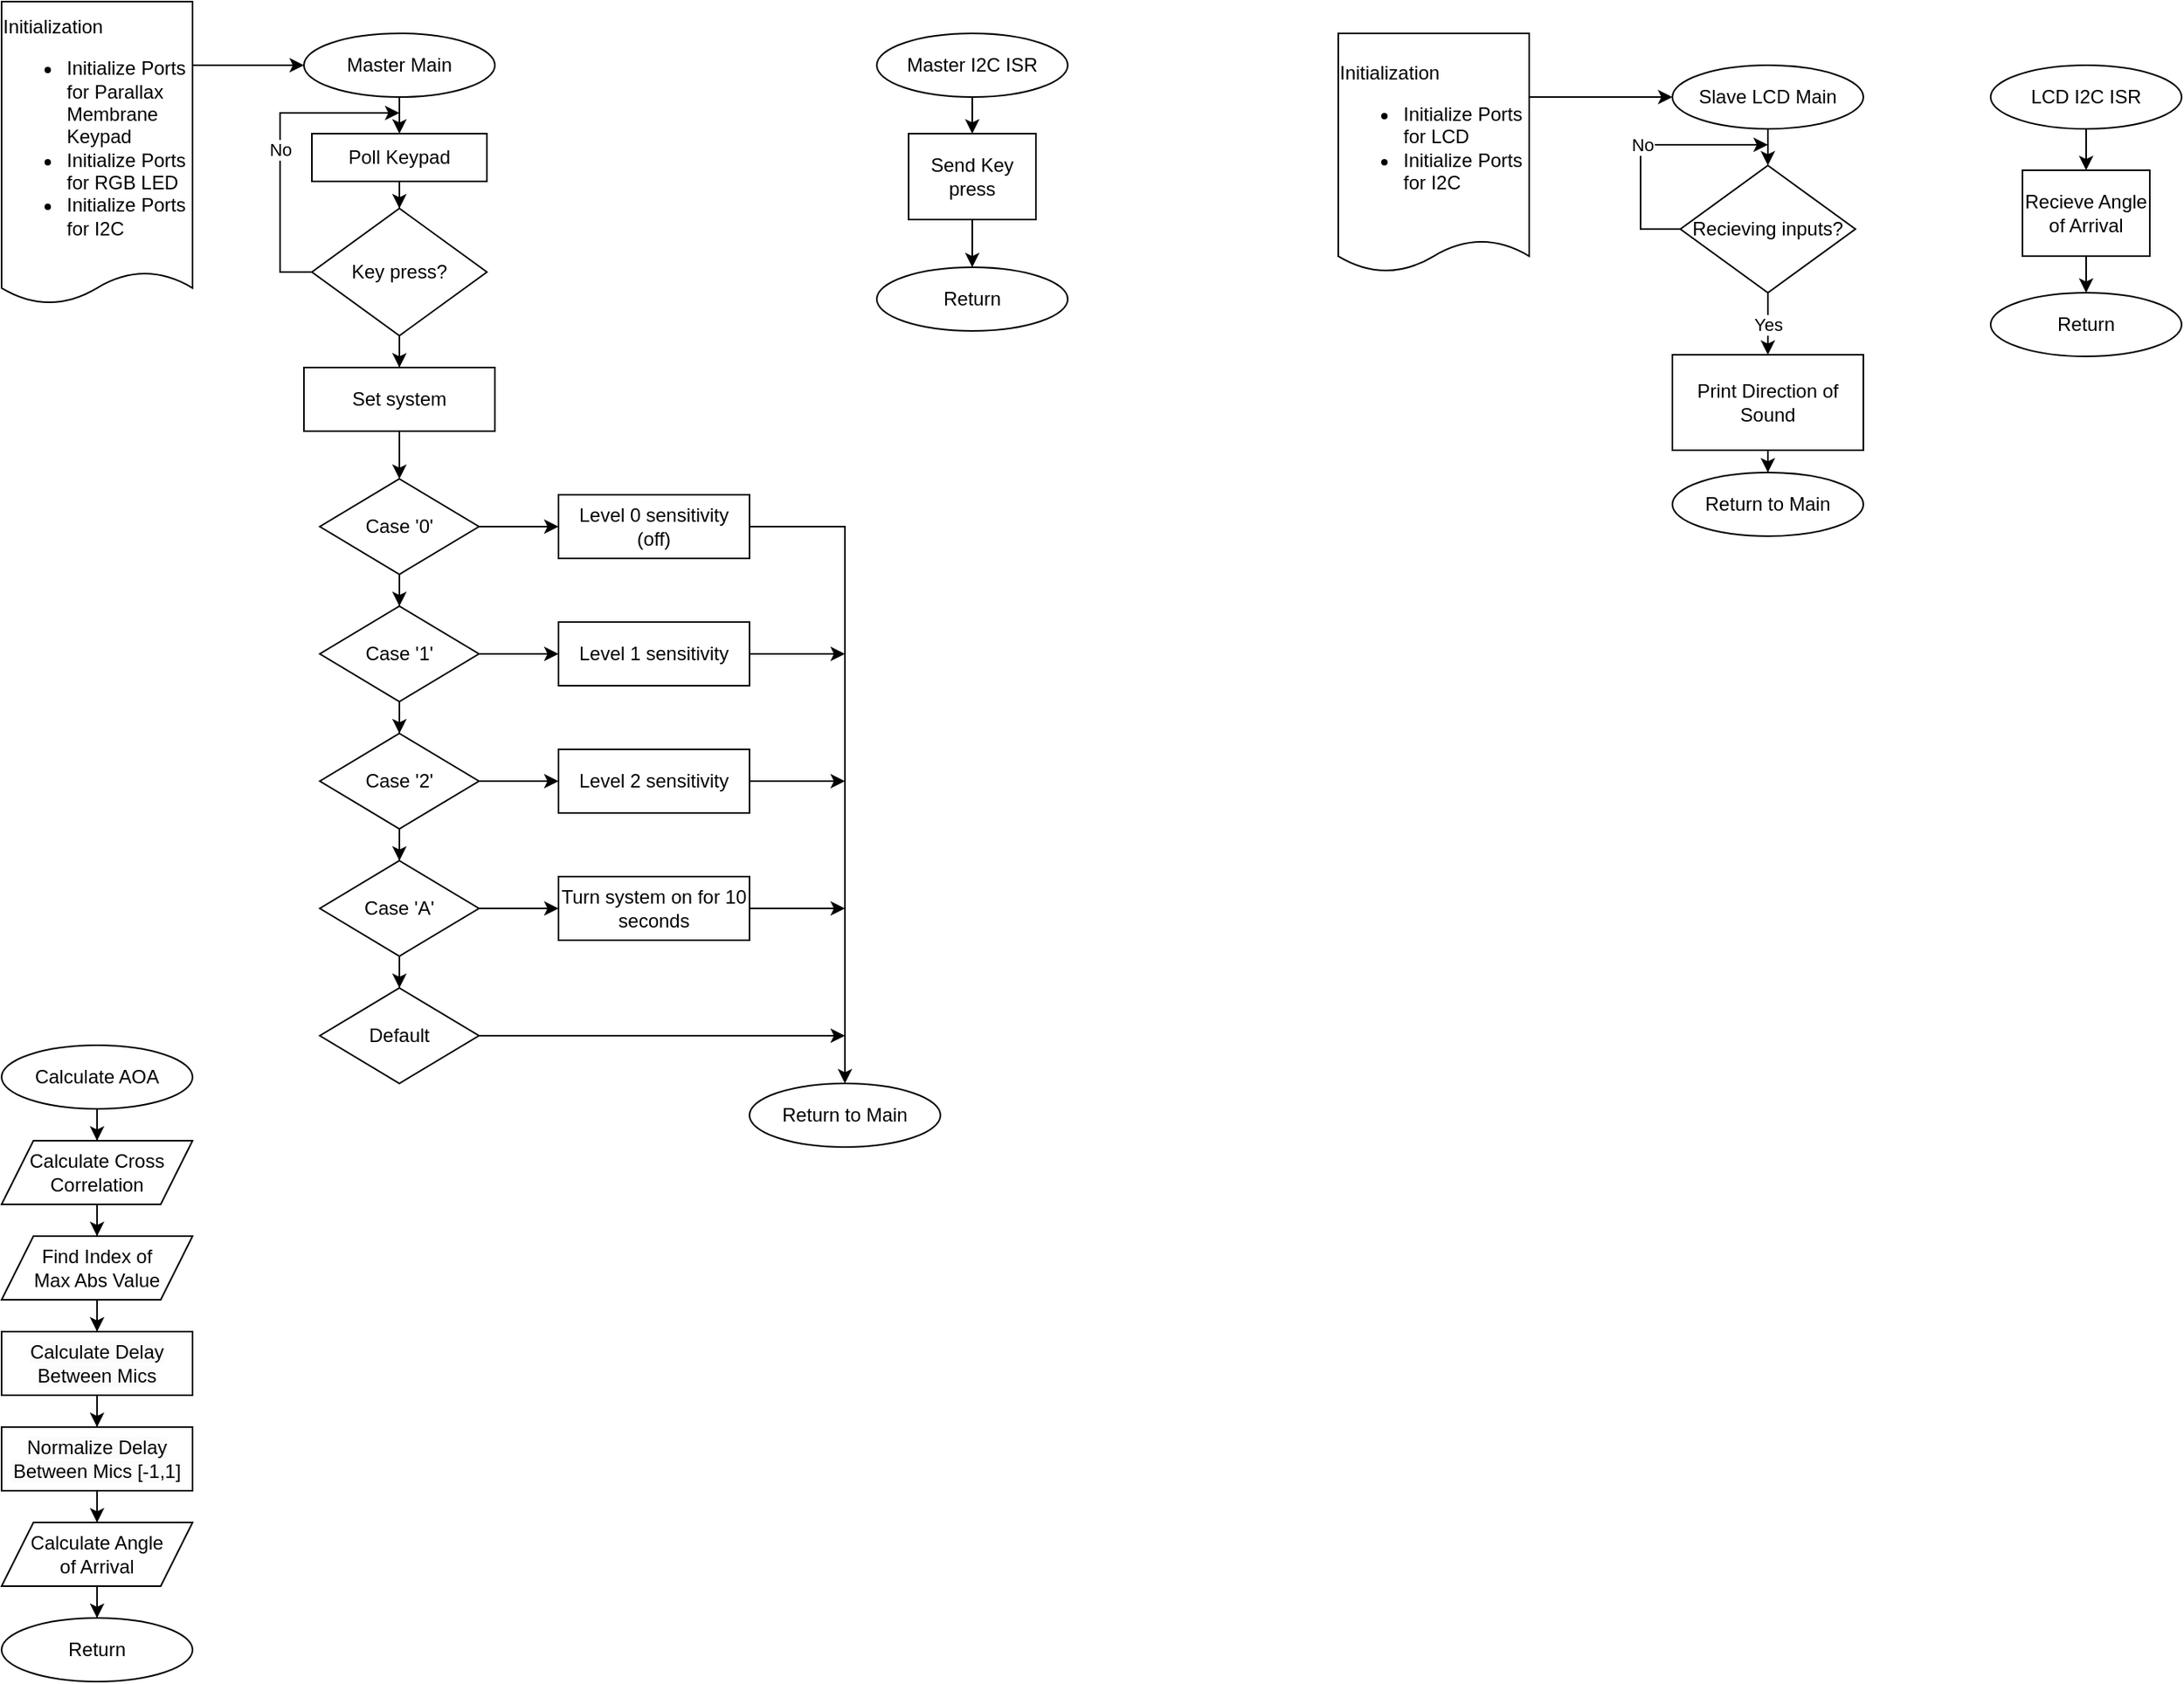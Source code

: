 <mxfile version="26.1.1">
  <diagram name="Page-1" id="QlGo6F7g1VgJL9JpE5FB">
    <mxGraphModel dx="1042" dy="1242" grid="1" gridSize="10" guides="1" tooltips="1" connect="1" arrows="1" fold="1" page="1" pageScale="1" pageWidth="850" pageHeight="1100" math="0" shadow="0">
      <root>
        <mxCell id="0" />
        <mxCell id="1" parent="0" />
        <mxCell id="Belp7KSCJHB1VM08Ku4f-44" style="edgeStyle=orthogonalEdgeStyle;rounded=0;orthogonalLoop=1;jettySize=auto;html=1;entryX=0;entryY=0.5;entryDx=0;entryDy=0;" parent="1" source="Belp7KSCJHB1VM08Ku4f-1" target="Belp7KSCJHB1VM08Ku4f-2" edge="1">
          <mxGeometry relative="1" as="geometry">
            <Array as="points">
              <mxPoint x="180" y="63" />
              <mxPoint x="180" y="63" />
            </Array>
          </mxGeometry>
        </mxCell>
        <mxCell id="Belp7KSCJHB1VM08Ku4f-1" value="&lt;div style=&quot;text-align: left;&quot;&gt;&lt;span style=&quot;background-color: initial;&quot;&gt;Initialization&lt;/span&gt;&lt;/div&gt;&lt;div style=&quot;text-align: left;&quot;&gt;&lt;ul&gt;&lt;li&gt;&lt;span style=&quot;background-color: initial;&quot;&gt;Initialize Ports for Parallax Membrane Keypad&lt;/span&gt;&lt;/li&gt;&lt;li&gt;&lt;span style=&quot;background-color: initial;&quot;&gt;Initialize Ports for RGB LED&lt;/span&gt;&lt;/li&gt;&lt;li&gt;&lt;span style=&quot;background-color: initial;&quot;&gt;Initialize Ports for I2C&lt;/span&gt;&lt;/li&gt;&lt;/ul&gt;&lt;/div&gt;" style="shape=document;whiteSpace=wrap;html=1;boundedLbl=1;size=0.105;" parent="1" vertex="1">
          <mxGeometry x="40" y="23" width="120" height="190" as="geometry" />
        </mxCell>
        <mxCell id="Belp7KSCJHB1VM08Ku4f-6" style="edgeStyle=orthogonalEdgeStyle;rounded=0;orthogonalLoop=1;jettySize=auto;html=1;entryX=0.5;entryY=0;entryDx=0;entryDy=0;" parent="1" source="Belp7KSCJHB1VM08Ku4f-2" target="Belp7KSCJHB1VM08Ku4f-3" edge="1">
          <mxGeometry relative="1" as="geometry" />
        </mxCell>
        <mxCell id="Belp7KSCJHB1VM08Ku4f-2" value="Master Main" style="ellipse;whiteSpace=wrap;html=1;" parent="1" vertex="1">
          <mxGeometry x="230" y="43" width="120" height="40" as="geometry" />
        </mxCell>
        <mxCell id="Belp7KSCJHB1VM08Ku4f-7" style="edgeStyle=orthogonalEdgeStyle;rounded=0;orthogonalLoop=1;jettySize=auto;html=1;" parent="1" source="Belp7KSCJHB1VM08Ku4f-3" target="Belp7KSCJHB1VM08Ku4f-4" edge="1">
          <mxGeometry relative="1" as="geometry" />
        </mxCell>
        <mxCell id="Belp7KSCJHB1VM08Ku4f-3" value="Poll Keypad" style="rounded=0;whiteSpace=wrap;html=1;" parent="1" vertex="1">
          <mxGeometry x="235" y="106" width="110" height="30" as="geometry" />
        </mxCell>
        <mxCell id="Belp7KSCJHB1VM08Ku4f-8" value="No" style="edgeStyle=orthogonalEdgeStyle;rounded=0;orthogonalLoop=1;jettySize=auto;html=1;exitX=0;exitY=0.5;exitDx=0;exitDy=0;" parent="1" source="Belp7KSCJHB1VM08Ku4f-4" edge="1">
          <mxGeometry relative="1" as="geometry">
            <mxPoint x="290" y="93" as="targetPoint" />
            <Array as="points">
              <mxPoint x="215" y="193" />
              <mxPoint x="215" y="93" />
            </Array>
          </mxGeometry>
        </mxCell>
        <mxCell id="Belp7KSCJHB1VM08Ku4f-14" style="edgeStyle=orthogonalEdgeStyle;rounded=0;orthogonalLoop=1;jettySize=auto;html=1;entryX=0.5;entryY=0;entryDx=0;entryDy=0;" parent="1" source="Belp7KSCJHB1VM08Ku4f-4" target="Belp7KSCJHB1VM08Ku4f-9" edge="1">
          <mxGeometry relative="1" as="geometry" />
        </mxCell>
        <mxCell id="Belp7KSCJHB1VM08Ku4f-4" value="Key press?" style="rhombus;whiteSpace=wrap;html=1;" parent="1" vertex="1">
          <mxGeometry x="235" y="153" width="110" height="80" as="geometry" />
        </mxCell>
        <mxCell id="Belp7KSCJHB1VM08Ku4f-15" value="" style="edgeStyle=orthogonalEdgeStyle;rounded=0;orthogonalLoop=1;jettySize=auto;html=1;" parent="1" source="Belp7KSCJHB1VM08Ku4f-9" target="Belp7KSCJHB1VM08Ku4f-10" edge="1">
          <mxGeometry relative="1" as="geometry" />
        </mxCell>
        <mxCell id="Belp7KSCJHB1VM08Ku4f-9" value="Set system" style="rounded=0;whiteSpace=wrap;html=1;" parent="1" vertex="1">
          <mxGeometry x="230" y="253" width="120" height="40" as="geometry" />
        </mxCell>
        <mxCell id="Belp7KSCJHB1VM08Ku4f-16" value="" style="edgeStyle=orthogonalEdgeStyle;rounded=0;orthogonalLoop=1;jettySize=auto;html=1;" parent="1" source="Belp7KSCJHB1VM08Ku4f-10" target="Belp7KSCJHB1VM08Ku4f-11" edge="1">
          <mxGeometry relative="1" as="geometry" />
        </mxCell>
        <mxCell id="Belp7KSCJHB1VM08Ku4f-38" style="edgeStyle=orthogonalEdgeStyle;rounded=0;orthogonalLoop=1;jettySize=auto;html=1;entryX=0.5;entryY=0;entryDx=0;entryDy=0;" parent="1" source="Belp7KSCJHB1VM08Ku4f-10" target="Belp7KSCJHB1VM08Ku4f-21" edge="1">
          <mxGeometry relative="1" as="geometry" />
        </mxCell>
        <mxCell id="Belp7KSCJHB1VM08Ku4f-10" value="Case &#39;0&#39;" style="rhombus;whiteSpace=wrap;html=1;" parent="1" vertex="1">
          <mxGeometry x="240" y="323" width="100" height="60" as="geometry" />
        </mxCell>
        <mxCell id="Belp7KSCJHB1VM08Ku4f-34" style="edgeStyle=orthogonalEdgeStyle;rounded=0;orthogonalLoop=1;jettySize=auto;html=1;entryX=0.5;entryY=0;entryDx=0;entryDy=0;" parent="1" source="Belp7KSCJHB1VM08Ku4f-11" edge="1">
          <mxGeometry relative="1" as="geometry">
            <mxPoint x="570" y="703" as="targetPoint" />
            <Array as="points">
              <mxPoint x="570" y="353" />
            </Array>
          </mxGeometry>
        </mxCell>
        <mxCell id="Belp7KSCJHB1VM08Ku4f-11" value="Level 0 sensitivity&lt;br&gt;(off)" style="rounded=0;whiteSpace=wrap;html=1;" parent="1" vertex="1">
          <mxGeometry x="390" y="333" width="120" height="40" as="geometry" />
        </mxCell>
        <mxCell id="Belp7KSCJHB1VM08Ku4f-20" value="" style="edgeStyle=orthogonalEdgeStyle;rounded=0;orthogonalLoop=1;jettySize=auto;html=1;" parent="1" source="Belp7KSCJHB1VM08Ku4f-21" target="Belp7KSCJHB1VM08Ku4f-22" edge="1">
          <mxGeometry relative="1" as="geometry" />
        </mxCell>
        <mxCell id="Belp7KSCJHB1VM08Ku4f-40" style="edgeStyle=orthogonalEdgeStyle;rounded=0;orthogonalLoop=1;jettySize=auto;html=1;entryX=0.5;entryY=0;entryDx=0;entryDy=0;" parent="1" source="Belp7KSCJHB1VM08Ku4f-21" target="Belp7KSCJHB1VM08Ku4f-24" edge="1">
          <mxGeometry relative="1" as="geometry" />
        </mxCell>
        <mxCell id="Belp7KSCJHB1VM08Ku4f-21" value="Case &#39;1&#39;" style="rhombus;whiteSpace=wrap;html=1;" parent="1" vertex="1">
          <mxGeometry x="240" y="403" width="100" height="60" as="geometry" />
        </mxCell>
        <mxCell id="Belp7KSCJHB1VM08Ku4f-35" style="edgeStyle=orthogonalEdgeStyle;rounded=0;orthogonalLoop=1;jettySize=auto;html=1;" parent="1" source="Belp7KSCJHB1VM08Ku4f-22" edge="1">
          <mxGeometry relative="1" as="geometry">
            <mxPoint x="570" y="433" as="targetPoint" />
          </mxGeometry>
        </mxCell>
        <mxCell id="Belp7KSCJHB1VM08Ku4f-22" value="Level 1 sensitivity" style="rounded=0;whiteSpace=wrap;html=1;" parent="1" vertex="1">
          <mxGeometry x="390" y="413" width="120" height="40" as="geometry" />
        </mxCell>
        <mxCell id="Belp7KSCJHB1VM08Ku4f-23" value="" style="edgeStyle=orthogonalEdgeStyle;rounded=0;orthogonalLoop=1;jettySize=auto;html=1;" parent="1" source="Belp7KSCJHB1VM08Ku4f-24" target="Belp7KSCJHB1VM08Ku4f-25" edge="1">
          <mxGeometry relative="1" as="geometry" />
        </mxCell>
        <mxCell id="Belp7KSCJHB1VM08Ku4f-41" style="edgeStyle=orthogonalEdgeStyle;rounded=0;orthogonalLoop=1;jettySize=auto;html=1;entryX=0.5;entryY=0;entryDx=0;entryDy=0;" parent="1" source="Belp7KSCJHB1VM08Ku4f-24" target="Belp7KSCJHB1VM08Ku4f-27" edge="1">
          <mxGeometry relative="1" as="geometry" />
        </mxCell>
        <mxCell id="Belp7KSCJHB1VM08Ku4f-24" value="Case &#39;2&#39;" style="rhombus;whiteSpace=wrap;html=1;" parent="1" vertex="1">
          <mxGeometry x="240" y="483" width="100" height="60" as="geometry" />
        </mxCell>
        <mxCell id="Belp7KSCJHB1VM08Ku4f-36" style="edgeStyle=orthogonalEdgeStyle;rounded=0;orthogonalLoop=1;jettySize=auto;html=1;" parent="1" source="Belp7KSCJHB1VM08Ku4f-25" edge="1">
          <mxGeometry relative="1" as="geometry">
            <mxPoint x="570" y="513" as="targetPoint" />
          </mxGeometry>
        </mxCell>
        <mxCell id="Belp7KSCJHB1VM08Ku4f-25" value="Level 2 sensitivity" style="rounded=0;whiteSpace=wrap;html=1;" parent="1" vertex="1">
          <mxGeometry x="390" y="493" width="120" height="40" as="geometry" />
        </mxCell>
        <mxCell id="Belp7KSCJHB1VM08Ku4f-26" value="" style="edgeStyle=orthogonalEdgeStyle;rounded=0;orthogonalLoop=1;jettySize=auto;html=1;" parent="1" source="Belp7KSCJHB1VM08Ku4f-27" target="Belp7KSCJHB1VM08Ku4f-28" edge="1">
          <mxGeometry relative="1" as="geometry" />
        </mxCell>
        <mxCell id="Belp7KSCJHB1VM08Ku4f-42" style="edgeStyle=orthogonalEdgeStyle;rounded=0;orthogonalLoop=1;jettySize=auto;html=1;entryX=0.5;entryY=0;entryDx=0;entryDy=0;" parent="1" source="Belp7KSCJHB1VM08Ku4f-27" target="Belp7KSCJHB1VM08Ku4f-30" edge="1">
          <mxGeometry relative="1" as="geometry" />
        </mxCell>
        <mxCell id="Belp7KSCJHB1VM08Ku4f-27" value="Case &#39;A&#39;" style="rhombus;whiteSpace=wrap;html=1;" parent="1" vertex="1">
          <mxGeometry x="240" y="563" width="100" height="60" as="geometry" />
        </mxCell>
        <mxCell id="Belp7KSCJHB1VM08Ku4f-37" style="edgeStyle=orthogonalEdgeStyle;rounded=0;orthogonalLoop=1;jettySize=auto;html=1;" parent="1" source="Belp7KSCJHB1VM08Ku4f-28" edge="1">
          <mxGeometry relative="1" as="geometry">
            <mxPoint x="570" y="593" as="targetPoint" />
          </mxGeometry>
        </mxCell>
        <mxCell id="Belp7KSCJHB1VM08Ku4f-28" value="Turn system on for 10 seconds" style="rounded=0;whiteSpace=wrap;html=1;" parent="1" vertex="1">
          <mxGeometry x="390" y="573" width="120" height="40" as="geometry" />
        </mxCell>
        <mxCell id="Belp7KSCJHB1VM08Ku4f-43" style="edgeStyle=orthogonalEdgeStyle;rounded=0;orthogonalLoop=1;jettySize=auto;html=1;" parent="1" source="Belp7KSCJHB1VM08Ku4f-30" edge="1">
          <mxGeometry relative="1" as="geometry">
            <mxPoint x="570" y="673" as="targetPoint" />
          </mxGeometry>
        </mxCell>
        <mxCell id="Belp7KSCJHB1VM08Ku4f-30" value="Default" style="rhombus;whiteSpace=wrap;html=1;" parent="1" vertex="1">
          <mxGeometry x="240" y="643" width="100" height="60" as="geometry" />
        </mxCell>
        <mxCell id="Belp7KSCJHB1VM08Ku4f-33" value="Return to Main" style="ellipse;whiteSpace=wrap;html=1;" parent="1" vertex="1">
          <mxGeometry x="510" y="703" width="120" height="40" as="geometry" />
        </mxCell>
        <mxCell id="Belp7KSCJHB1VM08Ku4f-53" style="edgeStyle=orthogonalEdgeStyle;rounded=0;orthogonalLoop=1;jettySize=auto;html=1;entryX=0.5;entryY=0;entryDx=0;entryDy=0;" parent="1" source="Belp7KSCJHB1VM08Ku4f-46" edge="1">
          <mxGeometry relative="1" as="geometry">
            <mxPoint x="650" y="106.0" as="targetPoint" />
          </mxGeometry>
        </mxCell>
        <mxCell id="Belp7KSCJHB1VM08Ku4f-46" value="Master I2C ISR" style="ellipse;whiteSpace=wrap;html=1;" parent="1" vertex="1">
          <mxGeometry x="590" y="43" width="120" height="40" as="geometry" />
        </mxCell>
        <mxCell id="Belp7KSCJHB1VM08Ku4f-47" value="Return" style="ellipse;whiteSpace=wrap;html=1;" parent="1" vertex="1">
          <mxGeometry x="590" y="190" width="120" height="40" as="geometry" />
        </mxCell>
        <mxCell id="Belp7KSCJHB1VM08Ku4f-56" style="edgeStyle=orthogonalEdgeStyle;rounded=0;orthogonalLoop=1;jettySize=auto;html=1;entryX=0.5;entryY=0;entryDx=0;entryDy=0;" parent="1" source="Belp7KSCJHB1VM08Ku4f-49" target="Belp7KSCJHB1VM08Ku4f-47" edge="1">
          <mxGeometry relative="1" as="geometry" />
        </mxCell>
        <mxCell id="Belp7KSCJHB1VM08Ku4f-49" value="Send Key press" style="rounded=0;whiteSpace=wrap;html=1;" parent="1" vertex="1">
          <mxGeometry x="610" y="106" width="80" height="54" as="geometry" />
        </mxCell>
        <mxCell id="Belp7KSCJHB1VM08Ku4f-77" style="edgeStyle=orthogonalEdgeStyle;rounded=0;orthogonalLoop=1;jettySize=auto;html=1;entryX=0;entryY=0.5;entryDx=0;entryDy=0;" parent="1" source="Belp7KSCJHB1VM08Ku4f-78" target="Belp7KSCJHB1VM08Ku4f-80" edge="1">
          <mxGeometry relative="1" as="geometry">
            <Array as="points">
              <mxPoint x="1030" y="83" />
              <mxPoint x="1030" y="83" />
            </Array>
          </mxGeometry>
        </mxCell>
        <mxCell id="Belp7KSCJHB1VM08Ku4f-78" value="&lt;div style=&quot;text-align: left;&quot;&gt;&lt;span style=&quot;background-color: initial;&quot;&gt;Initialization&lt;/span&gt;&lt;/div&gt;&lt;div style=&quot;text-align: left;&quot;&gt;&lt;ul&gt;&lt;li&gt;&lt;span style=&quot;background-color: initial;&quot;&gt;Initialize Ports for LCD&lt;/span&gt;&lt;/li&gt;&lt;li&gt;&lt;span style=&quot;background-color: initial;&quot;&gt;Initialize Ports for I2C&lt;/span&gt;&lt;/li&gt;&lt;/ul&gt;&lt;/div&gt;" style="shape=document;whiteSpace=wrap;html=1;boundedLbl=1;size=0.133;" parent="1" vertex="1">
          <mxGeometry x="880" y="43" width="120" height="150" as="geometry" />
        </mxCell>
        <mxCell id="Belp7KSCJHB1VM08Ku4f-79" value="" style="edgeStyle=orthogonalEdgeStyle;rounded=0;orthogonalLoop=1;jettySize=auto;html=1;" parent="1" source="Belp7KSCJHB1VM08Ku4f-80" target="Belp7KSCJHB1VM08Ku4f-83" edge="1">
          <mxGeometry relative="1" as="geometry" />
        </mxCell>
        <mxCell id="Belp7KSCJHB1VM08Ku4f-80" value="Slave LCD Main" style="ellipse;whiteSpace=wrap;html=1;" parent="1" vertex="1">
          <mxGeometry x="1090" y="63" width="120" height="40" as="geometry" />
        </mxCell>
        <mxCell id="Belp7KSCJHB1VM08Ku4f-81" value="No" style="edgeStyle=orthogonalEdgeStyle;rounded=0;orthogonalLoop=1;jettySize=auto;html=1;" parent="1" source="Belp7KSCJHB1VM08Ku4f-83" edge="1">
          <mxGeometry relative="1" as="geometry">
            <mxPoint x="1150" y="113" as="targetPoint" />
            <Array as="points">
              <mxPoint x="1070" y="166" />
              <mxPoint x="1070" y="113" />
            </Array>
          </mxGeometry>
        </mxCell>
        <mxCell id="Belp7KSCJHB1VM08Ku4f-82" value="Yes" style="edgeStyle=orthogonalEdgeStyle;rounded=0;orthogonalLoop=1;jettySize=auto;html=1;" parent="1" source="Belp7KSCJHB1VM08Ku4f-83" target="Belp7KSCJHB1VM08Ku4f-85" edge="1">
          <mxGeometry relative="1" as="geometry" />
        </mxCell>
        <mxCell id="Belp7KSCJHB1VM08Ku4f-83" value="Recieving inputs?" style="rhombus;whiteSpace=wrap;html=1;" parent="1" vertex="1">
          <mxGeometry x="1095" y="126" width="110" height="80" as="geometry" />
        </mxCell>
        <mxCell id="Belp7KSCJHB1VM08Ku4f-84" value="" style="edgeStyle=orthogonalEdgeStyle;rounded=0;orthogonalLoop=1;jettySize=auto;html=1;" parent="1" source="Belp7KSCJHB1VM08Ku4f-85" target="Belp7KSCJHB1VM08Ku4f-86" edge="1">
          <mxGeometry relative="1" as="geometry" />
        </mxCell>
        <mxCell id="Belp7KSCJHB1VM08Ku4f-85" value="Print Direction of Sound" style="rounded=0;whiteSpace=wrap;html=1;" parent="1" vertex="1">
          <mxGeometry x="1090" y="245" width="120" height="60" as="geometry" />
        </mxCell>
        <mxCell id="Belp7KSCJHB1VM08Ku4f-86" value="Return to Main" style="ellipse;whiteSpace=wrap;html=1;" parent="1" vertex="1">
          <mxGeometry x="1090" y="319" width="120" height="40" as="geometry" />
        </mxCell>
        <mxCell id="Belp7KSCJHB1VM08Ku4f-97" value="" style="edgeStyle=orthogonalEdgeStyle;rounded=0;orthogonalLoop=1;jettySize=auto;html=1;" parent="1" source="Belp7KSCJHB1VM08Ku4f-88" target="Belp7KSCJHB1VM08Ku4f-96" edge="1">
          <mxGeometry relative="1" as="geometry" />
        </mxCell>
        <mxCell id="Belp7KSCJHB1VM08Ku4f-88" value="LCD I2C ISR" style="ellipse;whiteSpace=wrap;html=1;" parent="1" vertex="1">
          <mxGeometry x="1290" y="63" width="120" height="40" as="geometry" />
        </mxCell>
        <mxCell id="Belp7KSCJHB1VM08Ku4f-89" value="Return" style="ellipse;whiteSpace=wrap;html=1;" parent="1" vertex="1">
          <mxGeometry x="1290" y="206" width="120" height="40" as="geometry" />
        </mxCell>
        <mxCell id="Belp7KSCJHB1VM08Ku4f-95" style="edgeStyle=orthogonalEdgeStyle;rounded=0;orthogonalLoop=1;jettySize=auto;html=1;entryX=0.5;entryY=0;entryDx=0;entryDy=0;" parent="1" source="Belp7KSCJHB1VM08Ku4f-96" target="Belp7KSCJHB1VM08Ku4f-89" edge="1">
          <mxGeometry relative="1" as="geometry" />
        </mxCell>
        <mxCell id="Belp7KSCJHB1VM08Ku4f-96" value="Recieve Angle of Arrival" style="rounded=0;whiteSpace=wrap;html=1;" parent="1" vertex="1">
          <mxGeometry x="1310" y="129" width="80" height="54" as="geometry" />
        </mxCell>
        <mxCell id="SFjJOxJi0NLP_74iK4za-13" style="edgeStyle=orthogonalEdgeStyle;rounded=0;orthogonalLoop=1;jettySize=auto;html=1;entryX=0.5;entryY=0;entryDx=0;entryDy=0;" edge="1" parent="1" source="SFjJOxJi0NLP_74iK4za-1" target="SFjJOxJi0NLP_74iK4za-8">
          <mxGeometry relative="1" as="geometry" />
        </mxCell>
        <mxCell id="SFjJOxJi0NLP_74iK4za-1" value="Calculate AOA" style="ellipse;whiteSpace=wrap;html=1;" vertex="1" parent="1">
          <mxGeometry x="40" y="679" width="120" height="40" as="geometry" />
        </mxCell>
        <mxCell id="SFjJOxJi0NLP_74iK4za-16" style="edgeStyle=orthogonalEdgeStyle;rounded=0;orthogonalLoop=1;jettySize=auto;html=1;entryX=0.5;entryY=0;entryDx=0;entryDy=0;" edge="1" parent="1" source="SFjJOxJi0NLP_74iK4za-6" target="SFjJOxJi0NLP_74iK4za-7">
          <mxGeometry relative="1" as="geometry" />
        </mxCell>
        <mxCell id="SFjJOxJi0NLP_74iK4za-6" value="&lt;span style=&quot;color: rgb(0, 0, 0); font-family: Helvetica; font-size: 12px; font-style: normal; font-variant-ligatures: normal; font-variant-caps: normal; font-weight: 400; letter-spacing: normal; orphans: 2; text-align: center; text-indent: 0px; text-transform: none; widows: 2; word-spacing: 0px; -webkit-text-stroke-width: 0px; white-space: normal; background-color: rgb(251, 251, 251); text-decoration-thickness: initial; text-decoration-style: initial; text-decoration-color: initial; display: inline !important; float: none;&quot;&gt;Calculate Delay Between Mics&lt;/span&gt;" style="rounded=0;whiteSpace=wrap;html=1;" vertex="1" parent="1">
          <mxGeometry x="40" y="859" width="120" height="40" as="geometry" />
        </mxCell>
        <mxCell id="SFjJOxJi0NLP_74iK4za-17" style="edgeStyle=orthogonalEdgeStyle;rounded=0;orthogonalLoop=1;jettySize=auto;html=1;entryX=0.5;entryY=0;entryDx=0;entryDy=0;" edge="1" parent="1" source="SFjJOxJi0NLP_74iK4za-7" target="SFjJOxJi0NLP_74iK4za-10">
          <mxGeometry relative="1" as="geometry" />
        </mxCell>
        <mxCell id="SFjJOxJi0NLP_74iK4za-7" value="&lt;span style=&quot;color: rgb(0, 0, 0); font-family: Helvetica; font-size: 12px; font-style: normal; font-variant-ligatures: normal; font-variant-caps: normal; font-weight: 400; letter-spacing: normal; orphans: 2; text-align: center; text-indent: 0px; text-transform: none; widows: 2; word-spacing: 0px; -webkit-text-stroke-width: 0px; white-space: normal; background-color: rgb(251, 251, 251); text-decoration-thickness: initial; text-decoration-style: initial; text-decoration-color: initial; display: inline !important; float: none;&quot;&gt;Normalize Delay Between Mics [-1,1]&lt;/span&gt;" style="rounded=0;whiteSpace=wrap;html=1;" vertex="1" parent="1">
          <mxGeometry x="40" y="919" width="120" height="40" as="geometry" />
        </mxCell>
        <mxCell id="SFjJOxJi0NLP_74iK4za-14" style="edgeStyle=orthogonalEdgeStyle;rounded=0;orthogonalLoop=1;jettySize=auto;html=1;entryX=0.5;entryY=0;entryDx=0;entryDy=0;" edge="1" parent="1" source="SFjJOxJi0NLP_74iK4za-8" target="SFjJOxJi0NLP_74iK4za-9">
          <mxGeometry relative="1" as="geometry" />
        </mxCell>
        <mxCell id="SFjJOxJi0NLP_74iK4za-8" value="Calculate Cross Correlation" style="shape=parallelogram;perimeter=parallelogramPerimeter;whiteSpace=wrap;html=1;fixedSize=1;" vertex="1" parent="1">
          <mxGeometry x="40" y="739" width="120" height="40" as="geometry" />
        </mxCell>
        <mxCell id="SFjJOxJi0NLP_74iK4za-15" style="edgeStyle=orthogonalEdgeStyle;rounded=0;orthogonalLoop=1;jettySize=auto;html=1;entryX=0.5;entryY=0;entryDx=0;entryDy=0;" edge="1" parent="1" source="SFjJOxJi0NLP_74iK4za-9" target="SFjJOxJi0NLP_74iK4za-6">
          <mxGeometry relative="1" as="geometry" />
        </mxCell>
        <mxCell id="SFjJOxJi0NLP_74iK4za-9" value="Find Index of&lt;div&gt;Max Abs Value&lt;/div&gt;" style="shape=parallelogram;perimeter=parallelogramPerimeter;whiteSpace=wrap;html=1;fixedSize=1;" vertex="1" parent="1">
          <mxGeometry x="40" y="799" width="120" height="40" as="geometry" />
        </mxCell>
        <mxCell id="SFjJOxJi0NLP_74iK4za-18" style="edgeStyle=orthogonalEdgeStyle;rounded=0;orthogonalLoop=1;jettySize=auto;html=1;entryX=0.5;entryY=0;entryDx=0;entryDy=0;" edge="1" parent="1" source="SFjJOxJi0NLP_74iK4za-10" target="SFjJOxJi0NLP_74iK4za-11">
          <mxGeometry relative="1" as="geometry" />
        </mxCell>
        <mxCell id="SFjJOxJi0NLP_74iK4za-10" value="Calculate Angle&lt;div&gt;of Arrival&lt;/div&gt;" style="shape=parallelogram;perimeter=parallelogramPerimeter;whiteSpace=wrap;html=1;fixedSize=1;" vertex="1" parent="1">
          <mxGeometry x="40" y="979" width="120" height="40" as="geometry" />
        </mxCell>
        <mxCell id="SFjJOxJi0NLP_74iK4za-11" value="Return" style="ellipse;whiteSpace=wrap;html=1;" vertex="1" parent="1">
          <mxGeometry x="40" y="1039" width="120" height="40" as="geometry" />
        </mxCell>
      </root>
    </mxGraphModel>
  </diagram>
</mxfile>
